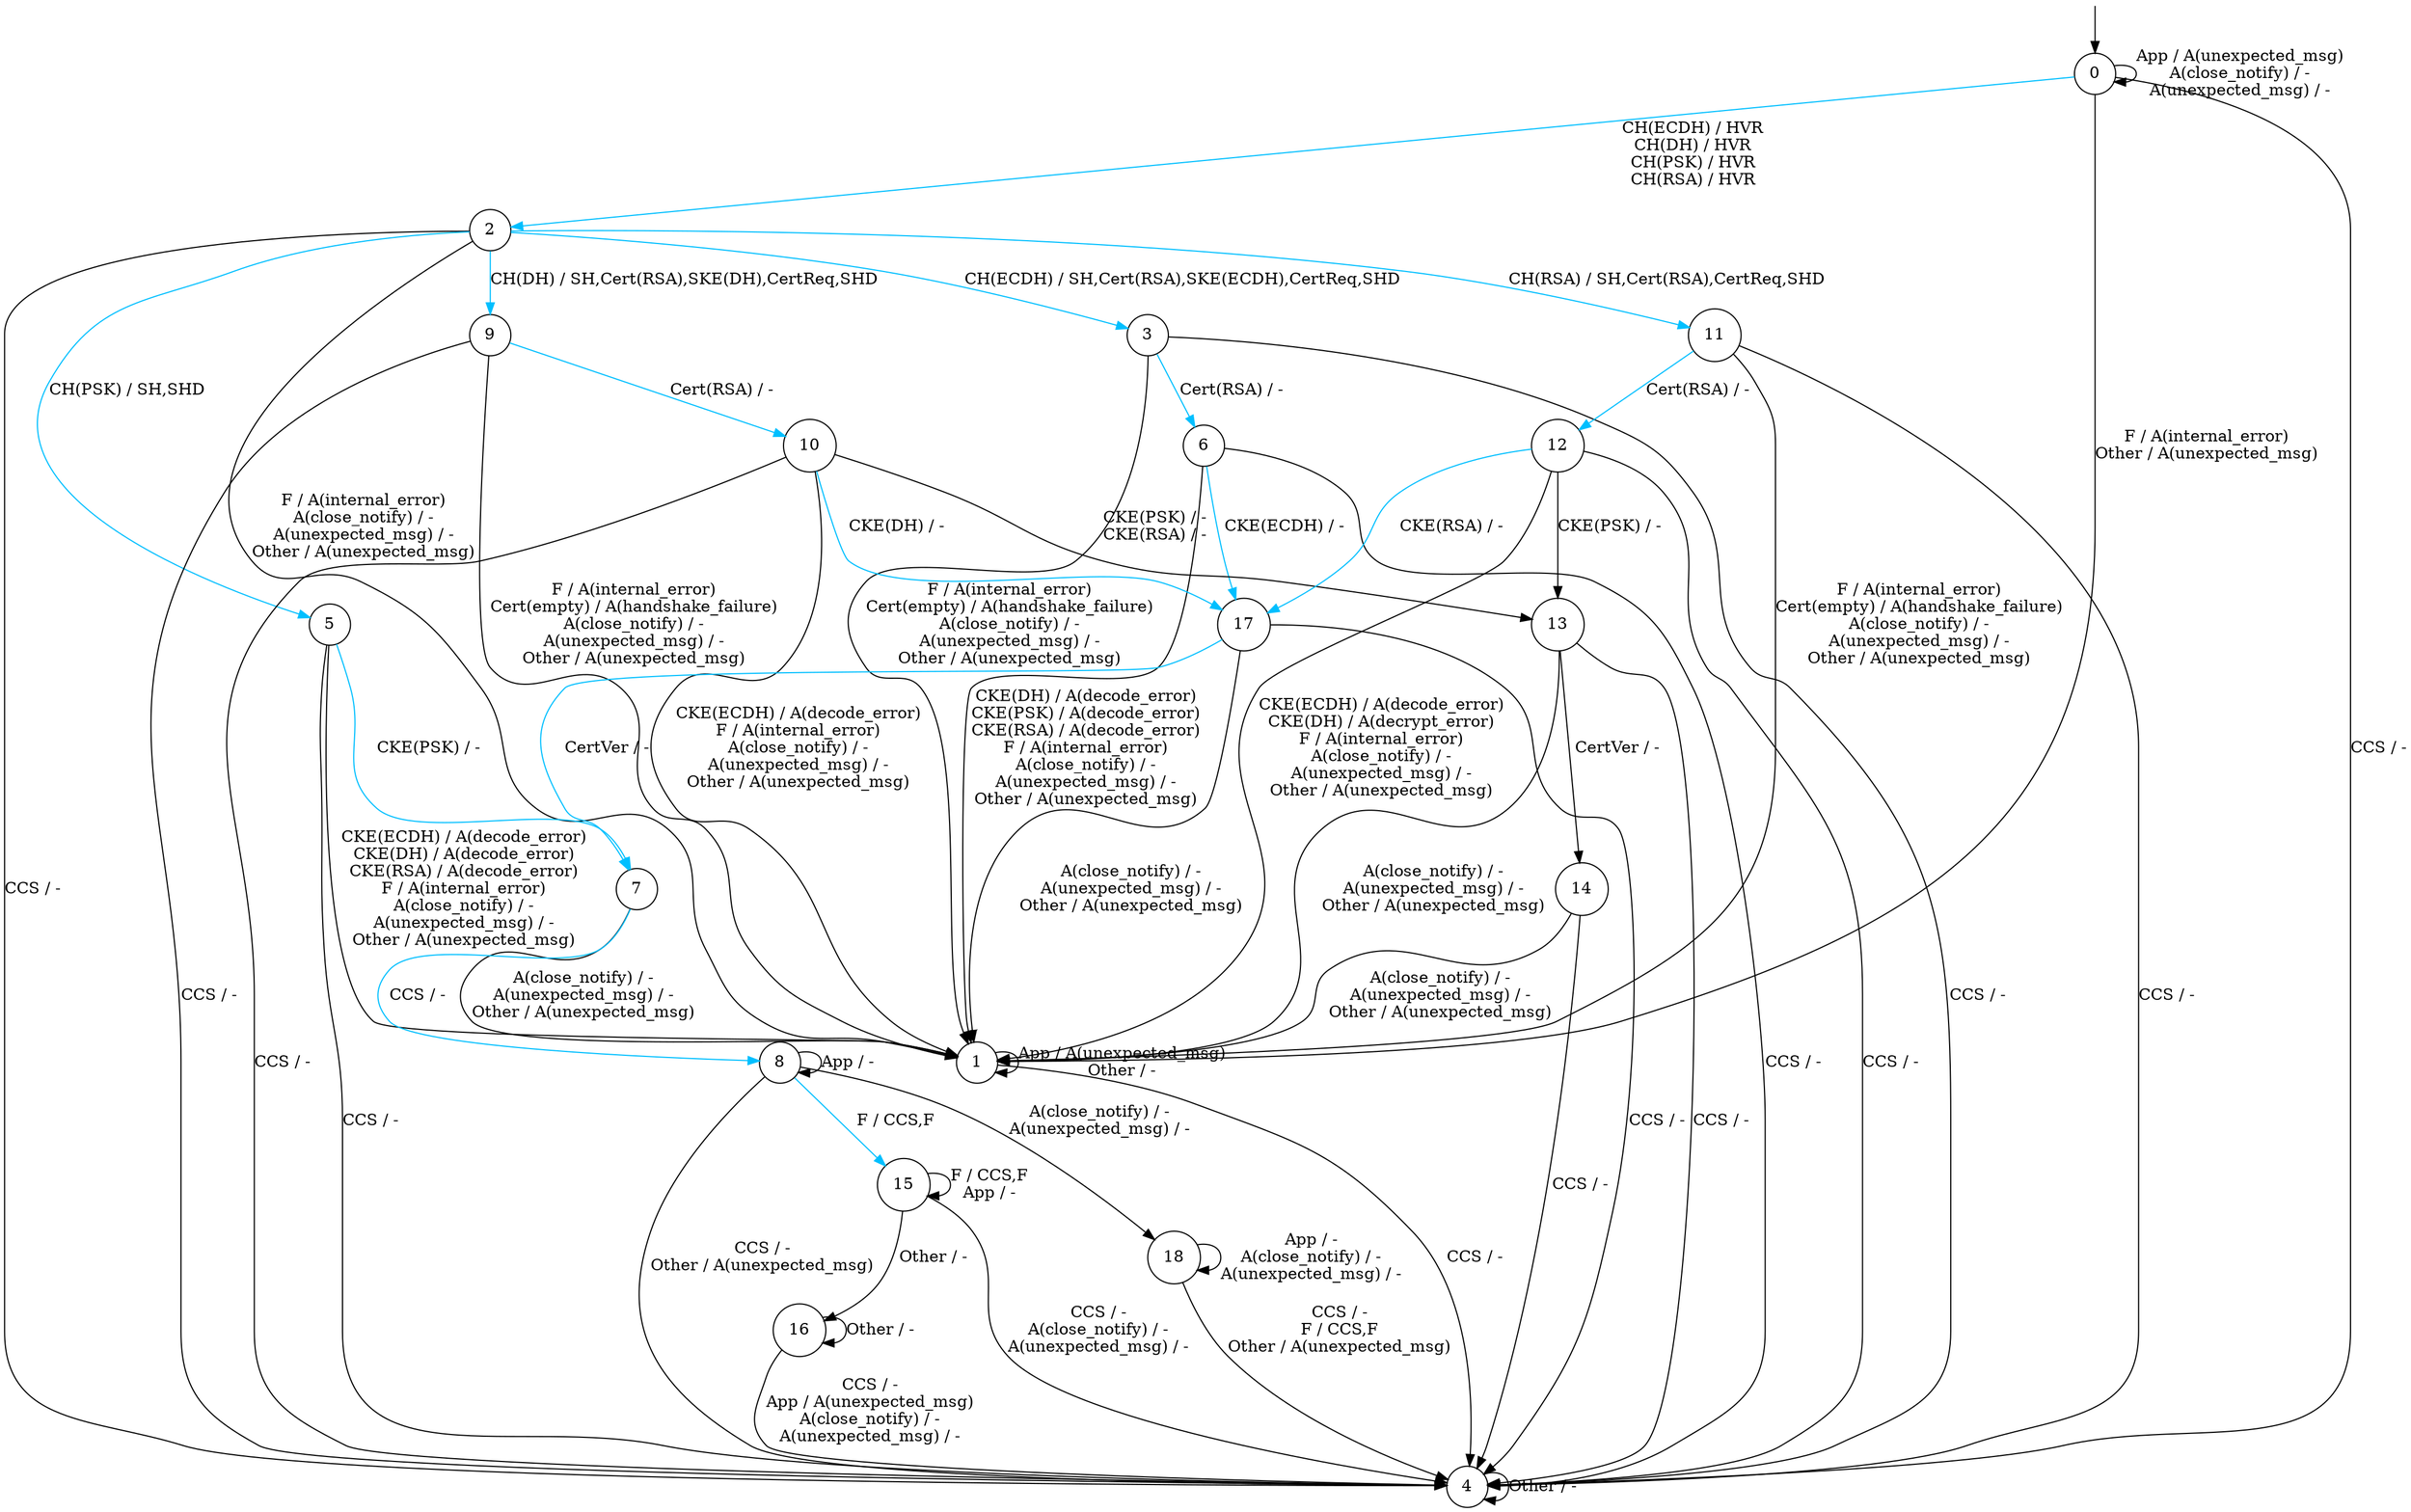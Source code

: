 digraph g {
s0 [label="0", shape="circle"];
s1 [label="1", shape="circle"];
s2 [label="2", shape="circle"];
s3 [label="3", shape="circle"];
s4 [label="4", shape="circle"];
s5 [label="5", shape="circle"];
s6 [label="6", shape="circle"];
s7 [label="7", shape="circle"];
s8 [label="8", shape="circle"];
s9 [label="9", shape="circle"];
s10 [label="10", shape="circle"];
s11 [label="11", shape="circle"];
s12 [label="12", shape="circle"];
s13 [label="13", shape="circle"];
s14 [label="14", shape="circle"];
s15 [label="15", shape="circle"];
s16 [label="16", shape="circle"];
s17 [label="17", shape="circle"];
s18 [label="18", shape="circle"];
s0 -> s2  [color="deepskyblue", label="CH(ECDH) / HVR
CH(DH) / HVR
CH(PSK) / HVR
CH(RSA) / HVR"];
s0 -> s4  [label="CCS / -"];
s0 -> s1  [label="F / A(internal_error)
Other / A(unexpected_msg)"];
s0 -> s0  [label="App / A(unexpected_msg)
A(close_notify) / -
A(unexpected_msg) / -"];
s1 -> s4  [label="CCS / -"];
s1 -> s1  [label="App / A(unexpected_msg)
Other / -"];
s2 -> s3  [color="deepskyblue", label="CH(ECDH) / SH,Cert(RSA),SKE(ECDH),CertReq,SHD"];
s2 -> s9  [color="deepskyblue", label="CH(DH) / SH,Cert(RSA),SKE(DH),CertReq,SHD"];
s2 -> s5  [color="deepskyblue", label="CH(PSK) / SH,SHD"];
s2 -> s11  [color="deepskyblue", label="CH(RSA) / SH,Cert(RSA),CertReq,SHD"];
s2 -> s4  [label="CCS / -"];
s2 -> s1  [label="F / A(internal_error)
A(close_notify) / -
A(unexpected_msg) / -
Other / A(unexpected_msg)"];
s3 -> s4  [label="CCS / -"];
s3 -> s1  [label="F / A(internal_error)
Cert(empty) / A(handshake_failure)
A(close_notify) / -
A(unexpected_msg) / -
Other / A(unexpected_msg)"];
s3 -> s6  [color="deepskyblue", label="Cert(RSA) / -"];
s4 -> s4  [label="Other / -"];
s5 -> s1  [label="CKE(ECDH) / A(decode_error)
CKE(DH) / A(decode_error)
CKE(RSA) / A(decode_error)
F / A(internal_error)
A(close_notify) / -
A(unexpected_msg) / -
Other / A(unexpected_msg)"];
s5 -> s7  [color="deepskyblue", label="CKE(PSK) / -"];
s5 -> s4  [label="CCS / -"];
s6 -> s17  [color="deepskyblue", label="CKE(ECDH) / -"];
s6 -> s1  [label="CKE(DH) / A(decode_error)
CKE(PSK) / A(decode_error)
CKE(RSA) / A(decode_error)
F / A(internal_error)
A(close_notify) / -
A(unexpected_msg) / -
Other / A(unexpected_msg)"];
s6 -> s4  [label="CCS / -"];
s7 -> s8  [color="deepskyblue", label="CCS / -"];
s7 -> s1  [label="A(close_notify) / -
A(unexpected_msg) / -
Other / A(unexpected_msg)"];
s8 -> s4  [label="CCS / -
Other / A(unexpected_msg)"];
s8 -> s15  [color="deepskyblue", label="F / CCS,F"];
s8 -> s8  [label="App / -"];
s8 -> s18  [label="A(close_notify) / -
A(unexpected_msg) / -"];
s9 -> s4  [label="CCS / -"];
s9 -> s1  [label="F / A(internal_error)
Cert(empty) / A(handshake_failure)
A(close_notify) / -
A(unexpected_msg) / -
Other / A(unexpected_msg)"];
s9 -> s10  [color="deepskyblue", label="Cert(RSA) / -"];
s10 -> s1  [label="CKE(ECDH) / A(decode_error)
F / A(internal_error)
A(close_notify) / -
A(unexpected_msg) / -
Other / A(unexpected_msg)"];
s10 -> s17  [color="deepskyblue", label="CKE(DH) / -"];
s10 -> s13  [label="CKE(PSK) / -
CKE(RSA) / -"];
s10 -> s4  [label="CCS / -"];
s11 -> s4  [label="CCS / -"];
s11 -> s1  [label="F / A(internal_error)
Cert(empty) / A(handshake_failure)
A(close_notify) / -
A(unexpected_msg) / -
Other / A(unexpected_msg)"];
s11 -> s12  [color="deepskyblue", label="Cert(RSA) / -"];
s12 -> s1  [label="CKE(ECDH) / A(decode_error)
CKE(DH) / A(decrypt_error)
F / A(internal_error)
A(close_notify) / -
A(unexpected_msg) / -
Other / A(unexpected_msg)"];
s12 -> s13  [label="CKE(PSK) / -"];
s12 -> s17  [color="deepskyblue", label="CKE(RSA) / -"];
s12 -> s4  [label="CCS / -"];
s13 -> s4  [label="CCS / -"];
s13 -> s14  [label="CertVer / -"];
s13 -> s1  [label="A(close_notify) / -
A(unexpected_msg) / -
Other / A(unexpected_msg)"];
s14 -> s4  [label="CCS / -"];
s14 -> s1  [label="A(close_notify) / -
A(unexpected_msg) / -
Other / A(unexpected_msg)"];
s15 -> s4  [label="CCS / -
A(close_notify) / -
A(unexpected_msg) / -"];
s15 -> s15  [label="F / CCS,F
App / -"];
s15 -> s16  [label="Other / -"];
s16 -> s4  [label="CCS / -
App / A(unexpected_msg)
A(close_notify) / -
A(unexpected_msg) / -"];
s16 -> s16  [label="Other / -"];
s17 -> s4  [label="CCS / -"];
s17 -> s7  [color="deepskyblue", label="CertVer / -"];
s17 -> s1  [label="A(close_notify) / -
A(unexpected_msg) / -
Other / A(unexpected_msg)"];
s18 -> s4  [label="CCS / -
F / CCS,F
Other / A(unexpected_msg)"];
s18 -> s18  [label="App / -
A(close_notify) / -
A(unexpected_msg) / -"];
__start0 [height="0", label="", shape="none", width="0"];
__start0 -> s0;
}
